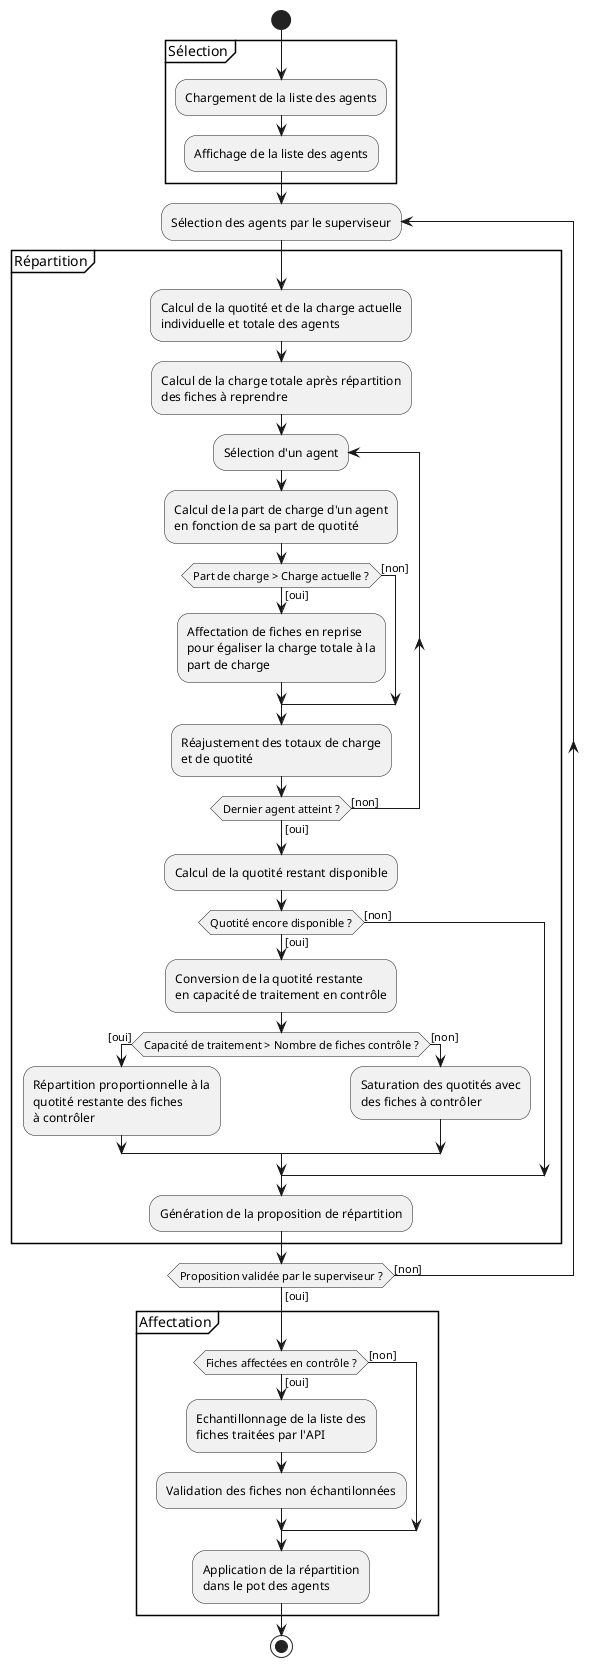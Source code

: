 @startuml "uml_activite_repartition"
skinparam ConditionEndStyle hline
start
group Sélection
:Chargement de la liste des agents;
:Affichage de la liste des agents;
end group
repeat :Sélection des agents par le superviseur;
    group Répartition
    :Calcul de la quotité et de la charge actuelle
    individuelle et totale des agents;
    :Calcul de la charge totale après répartition
    des fiches à reprendre;
    repeat :Sélection d'un agent;
        :Calcul de la part de charge d'un agent
        en fonction de sa part de quotité;
        if (Part de charge > Charge actuelle ?) then ([oui])
        :Affectation de fiches en reprise
        pour égaliser la charge totale à la
        part de charge;
        else ([non])
        endif
        :Réajustement des totaux de charge
        et de quotité;
    repeat while (Dernier agent atteint ?) is ([non]) not ([oui])
    :Calcul de la quotité restant disponible;
    if (Quotité encore disponible ?) then ([oui])
        :Conversion de la quotité restante
        en capacité de traitement en contrôle;
        if (Capacité de traitement > Nombre de fiches contrôle ?) then ([oui])
            :Répartition proportionnelle à la
            quotité restante des fiches
            à contrôler;
        else ([non])
            :Saturation des quotités avec
            des fiches à contrôler;
        endif
    else ([non])
    endif
    :Génération de la proposition de répartition;
    end group
repeat while (Proposition validée par le superviseur ?) is ([non]) not ([oui])
group Affectation
if (Fiches affectées en contrôle ?) then ([oui])
    :Echantillonnage de la liste des
    fiches traitées par l'API;
    :Validation des fiches non échantilonnées;
else ([non])
endif
:Application de la répartition
dans le pot des agents;
end group
stop
@enduml